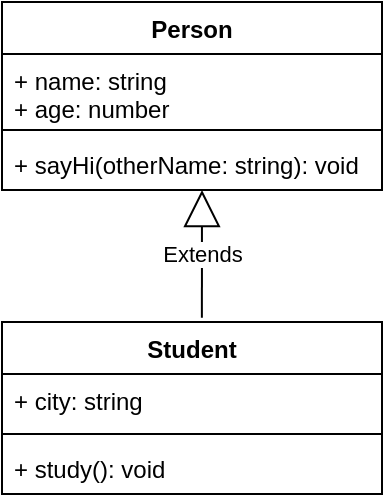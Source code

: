 <mxfile version="20.3.0" type="device"><diagram name="Page-1" id="c4acf3e9-155e-7222-9cf6-157b1a14988f"><mxGraphModel dx="593" dy="371" grid="1" gridSize="10" guides="1" tooltips="1" connect="1" arrows="1" fold="1" page="1" pageScale="1" pageWidth="850" pageHeight="1100" background="none" math="0" shadow="0"><root><mxCell id="0"/><mxCell id="1" parent="0"/><mxCell id="KidopOKFZUAFMkktDd2t-1" value="Person" style="swimlane;fontStyle=1;align=center;verticalAlign=top;childLayout=stackLayout;horizontal=1;startSize=26;horizontalStack=0;resizeParent=1;resizeParentMax=0;resizeLast=0;collapsible=1;marginBottom=0;" vertex="1" parent="1"><mxGeometry x="380" y="50" width="190" height="94" as="geometry"><mxRectangle x="350" y="220" width="80" height="30" as="alternateBounds"/></mxGeometry></mxCell><mxCell id="KidopOKFZUAFMkktDd2t-2" value="+ name: string&#10;+ age: number&#10;" style="text;strokeColor=none;fillColor=none;align=left;verticalAlign=top;spacingLeft=4;spacingRight=4;overflow=hidden;rotatable=0;points=[[0,0.5],[1,0.5]];portConstraint=eastwest;" vertex="1" parent="KidopOKFZUAFMkktDd2t-1"><mxGeometry y="26" width="190" height="34" as="geometry"/></mxCell><mxCell id="KidopOKFZUAFMkktDd2t-3" value="" style="line;strokeWidth=1;fillColor=none;align=left;verticalAlign=middle;spacingTop=-1;spacingLeft=3;spacingRight=3;rotatable=0;labelPosition=right;points=[];portConstraint=eastwest;strokeColor=inherit;" vertex="1" parent="KidopOKFZUAFMkktDd2t-1"><mxGeometry y="60" width="190" height="8" as="geometry"/></mxCell><mxCell id="KidopOKFZUAFMkktDd2t-4" value="+ sayHi(otherName: string): void" style="text;strokeColor=none;fillColor=none;align=left;verticalAlign=top;spacingLeft=4;spacingRight=4;overflow=hidden;rotatable=0;points=[[0,0.5],[1,0.5]];portConstraint=eastwest;" vertex="1" parent="KidopOKFZUAFMkktDd2t-1"><mxGeometry y="68" width="190" height="26" as="geometry"/></mxCell><mxCell id="KidopOKFZUAFMkktDd2t-8" value="Student" style="swimlane;fontStyle=1;align=center;verticalAlign=top;childLayout=stackLayout;horizontal=1;startSize=26;horizontalStack=0;resizeParent=1;resizeParentMax=0;resizeLast=0;collapsible=1;marginBottom=0;" vertex="1" parent="1"><mxGeometry x="380" y="210" width="190" height="86" as="geometry"/></mxCell><mxCell id="KidopOKFZUAFMkktDd2t-9" value="+ city: string" style="text;strokeColor=none;fillColor=none;align=left;verticalAlign=top;spacingLeft=4;spacingRight=4;overflow=hidden;rotatable=0;points=[[0,0.5],[1,0.5]];portConstraint=eastwest;" vertex="1" parent="KidopOKFZUAFMkktDd2t-8"><mxGeometry y="26" width="190" height="26" as="geometry"/></mxCell><mxCell id="KidopOKFZUAFMkktDd2t-10" value="" style="line;strokeWidth=1;fillColor=none;align=left;verticalAlign=middle;spacingTop=-1;spacingLeft=3;spacingRight=3;rotatable=0;labelPosition=right;points=[];portConstraint=eastwest;strokeColor=inherit;" vertex="1" parent="KidopOKFZUAFMkktDd2t-8"><mxGeometry y="52" width="190" height="8" as="geometry"/></mxCell><mxCell id="KidopOKFZUAFMkktDd2t-11" value="+ study(): void" style="text;strokeColor=none;fillColor=none;align=left;verticalAlign=top;spacingLeft=4;spacingRight=4;overflow=hidden;rotatable=0;points=[[0,0.5],[1,0.5]];portConstraint=eastwest;" vertex="1" parent="KidopOKFZUAFMkktDd2t-8"><mxGeometry y="60" width="190" height="26" as="geometry"/></mxCell><mxCell id="KidopOKFZUAFMkktDd2t-12" value="Extends" style="endArrow=block;endSize=16;endFill=0;html=1;rounded=0;exitX=0.526;exitY=-0.025;exitDx=0;exitDy=0;exitPerimeter=0;" edge="1" parent="1" source="KidopOKFZUAFMkktDd2t-8"><mxGeometry width="160" relative="1" as="geometry"><mxPoint x="320" y="144" as="sourcePoint"/><mxPoint x="480" y="144" as="targetPoint"/></mxGeometry></mxCell></root></mxGraphModel></diagram></mxfile>